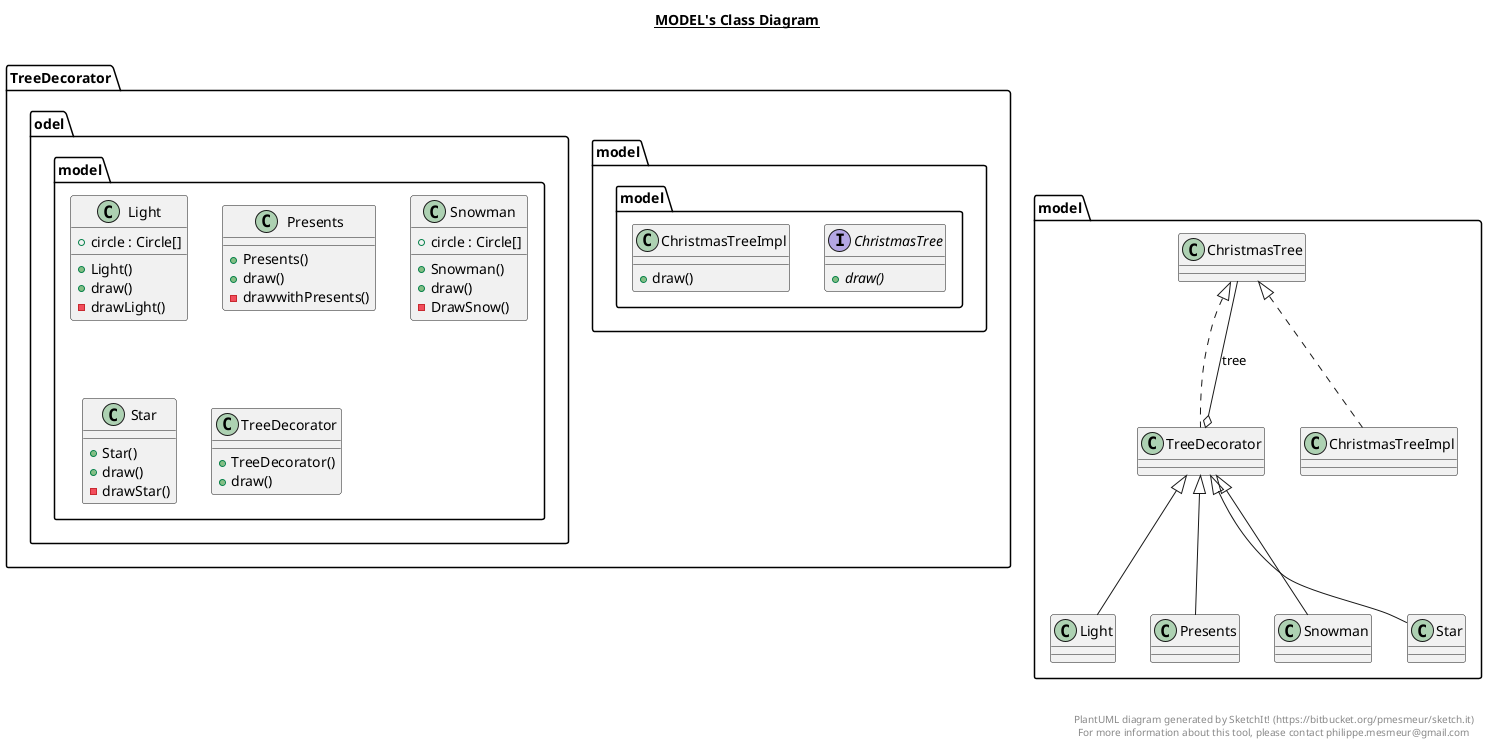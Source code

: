 @startuml

title __MODEL's Class Diagram__\n

  namespace TreeDecorator {
    namespace model {
      interface model.ChristmasTree {
          {abstract} + draw()
      }
    }
  }
  

  namespace TreeDecorator {
    namespace model {
      class model.ChristmasTreeImpl {
          + draw()
      }
    }
  }
  

  namespace TreeDecorator {
    namespace odel {
      class model.Light {
          + circle : Circle[]
          + Light()
          + draw()
          - drawLight()
      }
    }
  }
  

  namespace TreeDecorator {
    namespace odel {
      class model.Presents {
          + Presents()
          + draw()
          - drawwithPresents()
      }
    }
  }
  

  namespace TreeDecorator {
    namespace odel {
      class model.Snowman {
          + circle : Circle[]
          + Snowman()
          + draw()
          - DrawSnow()
      }
    }
  }
  

  namespace TreeDecorator {
    namespace odel {
      class model.Star {
          + Star()
          + draw()
          - drawStar()
      }
    }
  }
  

  namespace TreeDecorator {
    namespace odel {
      class model.TreeDecorator {
          + TreeDecorator()
          + draw()
      }
    }
  }
  

  model.ChristmasTreeImpl .up.|> model.ChristmasTree
  model.Light -up-|> model.TreeDecorator
  model.Presents -up-|> model.TreeDecorator
  model.Snowman -up-|> model.TreeDecorator
  model.Star -up-|> model.TreeDecorator
  model.TreeDecorator .up.|> model.ChristmasTree
  model.TreeDecorator o-- model.ChristmasTree : tree


right footer


PlantUML diagram generated by SketchIt! (https://bitbucket.org/pmesmeur/sketch.it)
For more information about this tool, please contact philippe.mesmeur@gmail.com
endfooter

@enduml
